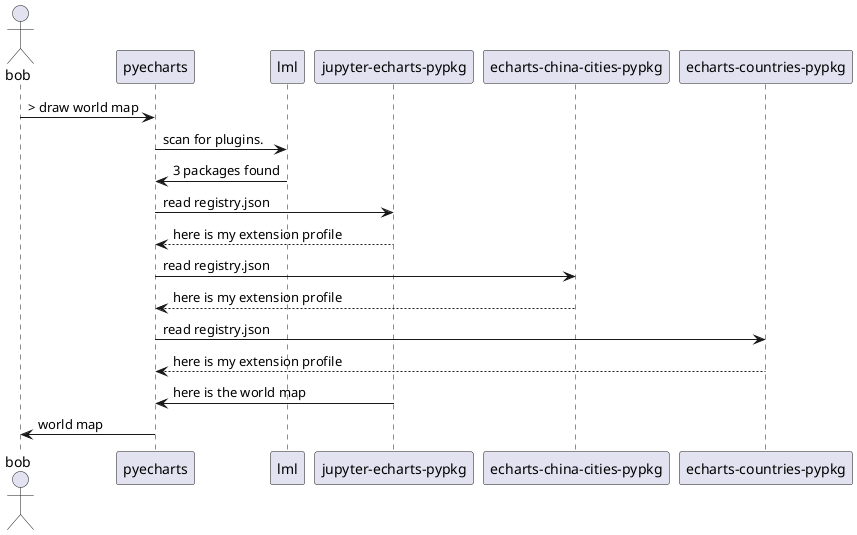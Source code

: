 @startuml

actor bob
participant pyecharts
participant lml
participant "jupyter-echarts-pypkg"
participant "echarts-china-cities-pypkg"
participant "echarts-countries-pypkg"

bob -> pyecharts : > draw world map
pyecharts -> lml : scan for plugins.
lml -> pyecharts: 3 packages found
pyecharts -> "jupyter-echarts-pypkg" : read registry.json
"jupyter-echarts-pypkg" --> pyecharts: here is my extension profile
pyecharts -> "echarts-china-cities-pypkg" : read registry.json
"echarts-china-cities-pypkg" --> pyecharts: here is my extension profile
pyecharts -> "echarts-countries-pypkg" : read registry.json
"echarts-countries-pypkg" --> pyecharts: here is my extension profile
"jupyter-echarts-pypkg" -> pyecharts: here is the world map
pyecharts -> bob: world map
@enduml